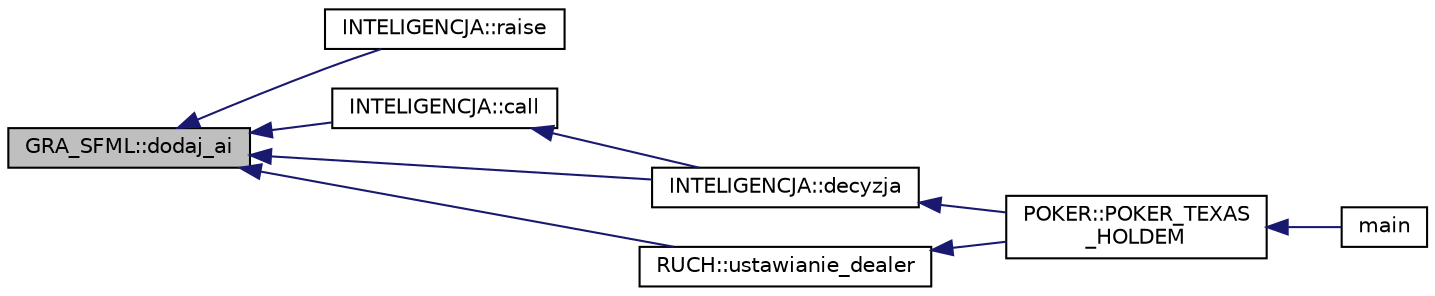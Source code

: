 digraph "GRA_SFML::dodaj_ai"
{
  edge [fontname="Helvetica",fontsize="10",labelfontname="Helvetica",labelfontsize="10"];
  node [fontname="Helvetica",fontsize="10",shape=record];
  rankdir="LR";
  Node27 [label="GRA_SFML::dodaj_ai",height=0.2,width=0.4,color="black", fillcolor="grey75", style="filled", fontcolor="black"];
  Node27 -> Node28 [dir="back",color="midnightblue",fontsize="10",style="solid",fontname="Helvetica"];
  Node28 [label="INTELIGENCJA::raise",height=0.2,width=0.4,color="black", fillcolor="white", style="filled",URL="$class_i_n_t_e_l_i_g_e_n_c_j_a.html#af757dea82566921395b405a5b19c8674"];
  Node27 -> Node29 [dir="back",color="midnightblue",fontsize="10",style="solid",fontname="Helvetica"];
  Node29 [label="INTELIGENCJA::call",height=0.2,width=0.4,color="black", fillcolor="white", style="filled",URL="$class_i_n_t_e_l_i_g_e_n_c_j_a.html#a7758b5167f40d1c49e0f83074abf8007"];
  Node29 -> Node30 [dir="back",color="midnightblue",fontsize="10",style="solid",fontname="Helvetica"];
  Node30 [label="INTELIGENCJA::decyzja",height=0.2,width=0.4,color="black", fillcolor="white", style="filled",URL="$class_i_n_t_e_l_i_g_e_n_c_j_a.html#aee3e414d3daf262c2483699019361d3b"];
  Node30 -> Node31 [dir="back",color="midnightblue",fontsize="10",style="solid",fontname="Helvetica"];
  Node31 [label="POKER::POKER_TEXAS\l_HOLDEM",height=0.2,width=0.4,color="black", fillcolor="white", style="filled",URL="$class_p_o_k_e_r.html#a1d4eb473893f8f365295141db9542078"];
  Node31 -> Node32 [dir="back",color="midnightblue",fontsize="10",style="solid",fontname="Helvetica"];
  Node32 [label="main",height=0.2,width=0.4,color="black", fillcolor="white", style="filled",URL="$_m_a_i_n_8cpp.html#ae66f6b31b5ad750f1fe042a706a4e3d4"];
  Node27 -> Node30 [dir="back",color="midnightblue",fontsize="10",style="solid",fontname="Helvetica"];
  Node27 -> Node33 [dir="back",color="midnightblue",fontsize="10",style="solid",fontname="Helvetica"];
  Node33 [label="RUCH::ustawianie_dealer",height=0.2,width=0.4,color="black", fillcolor="white", style="filled",URL="$class_r_u_c_h.html#a8c66609850fee7a5fd660010f4ae844f"];
  Node33 -> Node31 [dir="back",color="midnightblue",fontsize="10",style="solid",fontname="Helvetica"];
}

